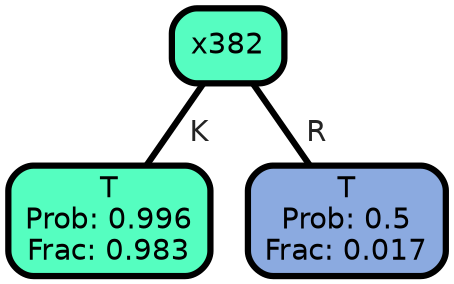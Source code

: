 graph Tree {
node [shape=box, style="filled, rounded",color="black",penwidth="3",fontcolor="black",                 fontname=helvetica] ;
graph [ranksep="0 equally", splines=straight,                 bgcolor=transparent, dpi=200] ;
edge [fontname=helvetica, fontweight=bold,fontcolor=grey14,color=black] ;
0 [label="T
Prob: 0.996
Frac: 0.983", fillcolor="#55fec0"] ;
1 [label="x382", fillcolor="#56fdc1"] ;
2 [label="T
Prob: 0.5
Frac: 0.017", fillcolor="#8baae0"] ;
1 -- 0 [label=" K",penwidth=3] ;
1 -- 2 [label=" R",penwidth=3] ;
{rank = same;}}